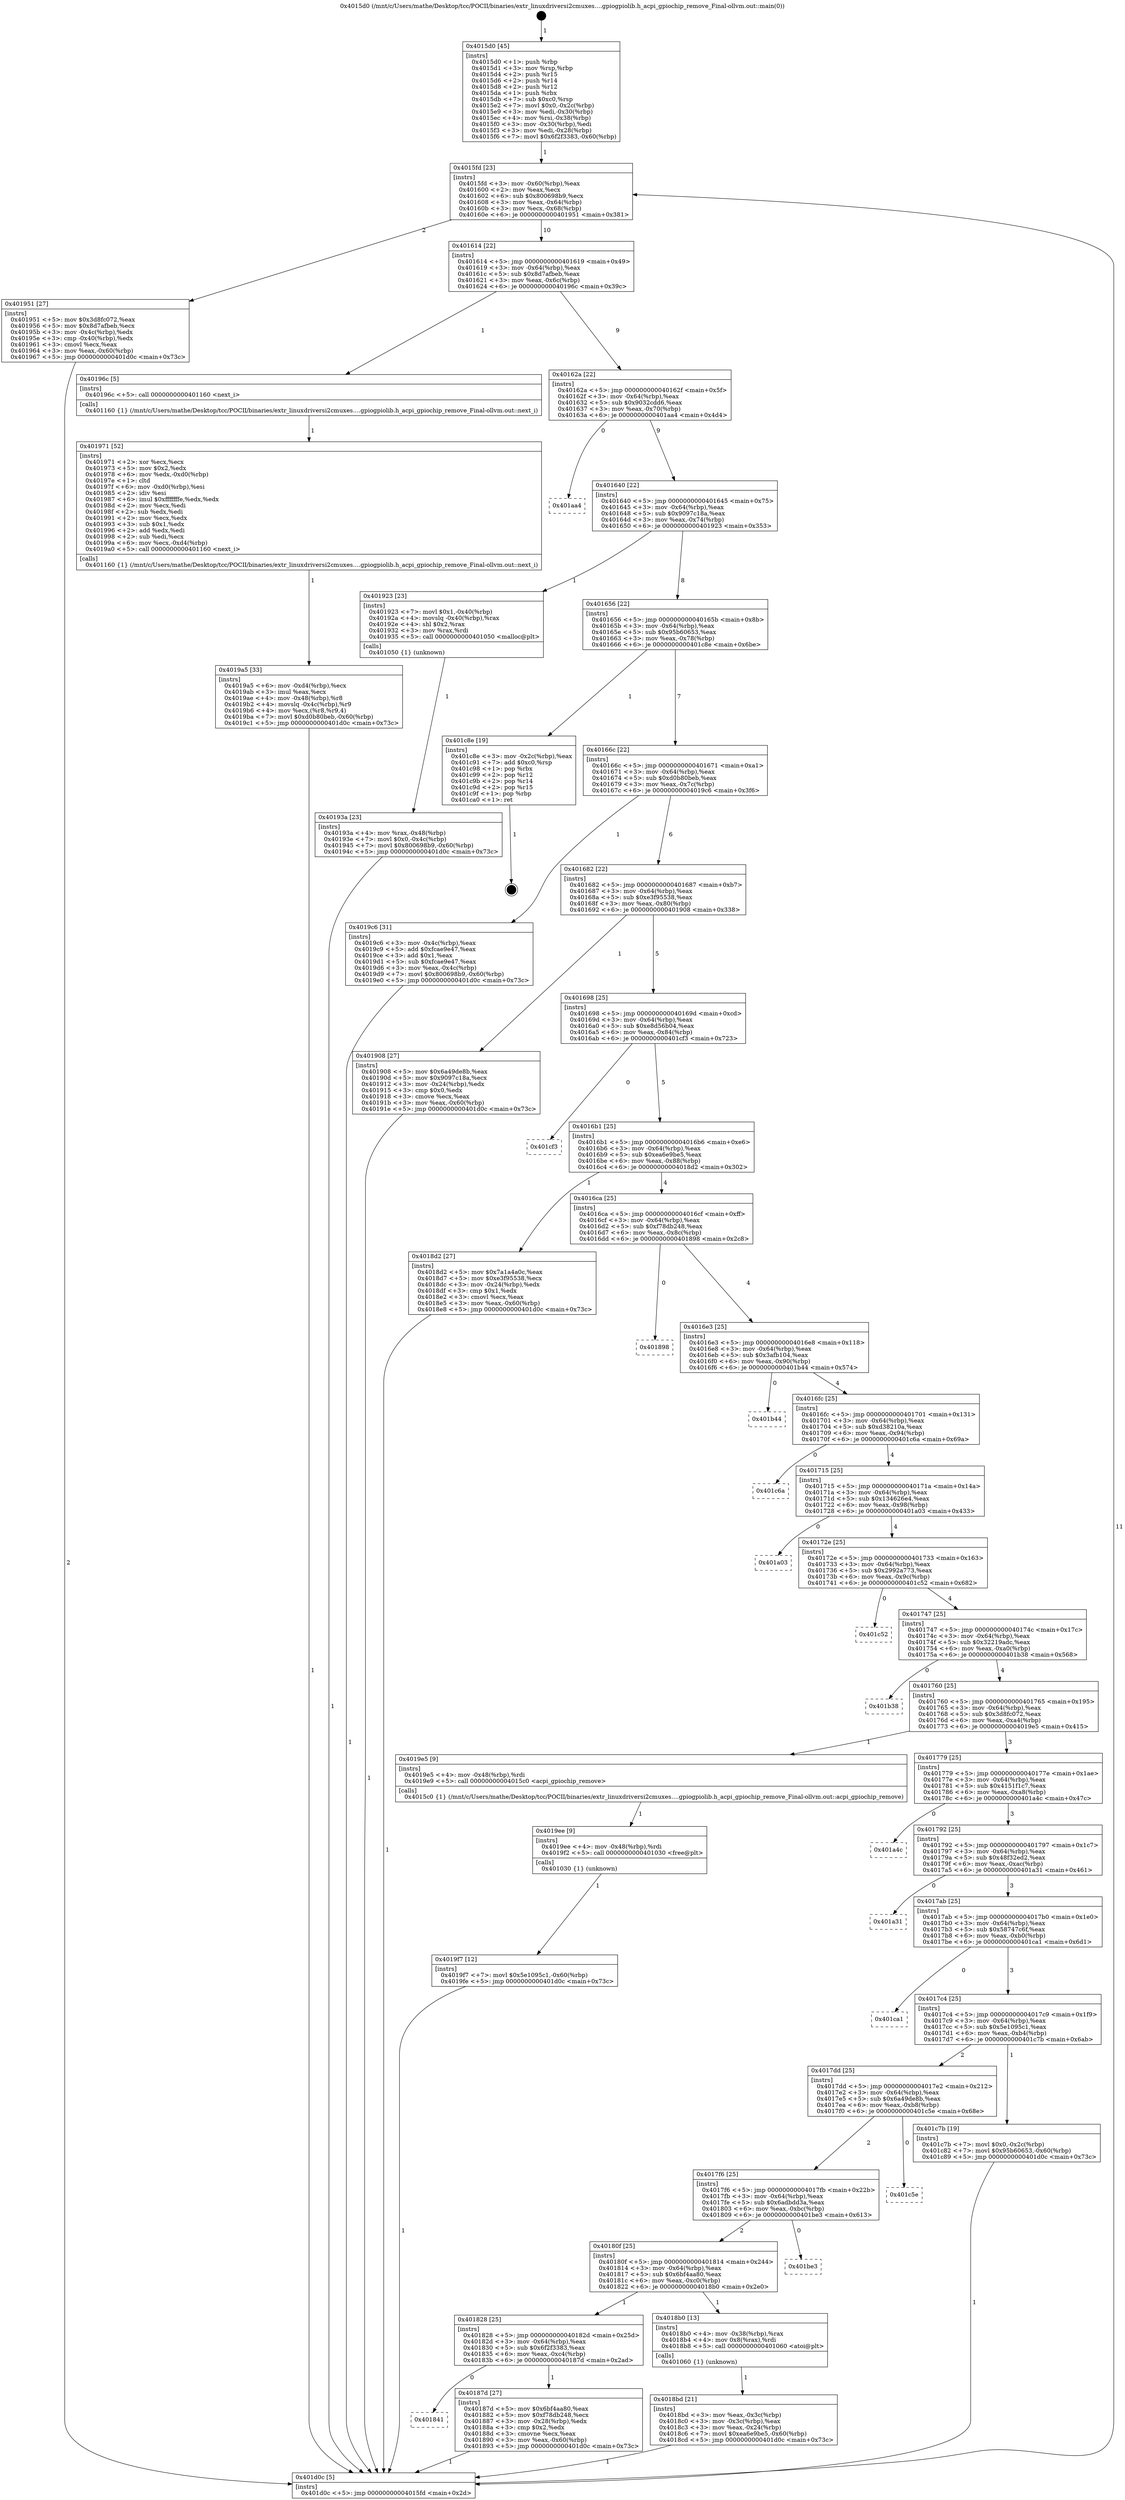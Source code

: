 digraph "0x4015d0" {
  label = "0x4015d0 (/mnt/c/Users/mathe/Desktop/tcc/POCII/binaries/extr_linuxdriversi2cmuxes....gpiogpiolib.h_acpi_gpiochip_remove_Final-ollvm.out::main(0))"
  labelloc = "t"
  node[shape=record]

  Entry [label="",width=0.3,height=0.3,shape=circle,fillcolor=black,style=filled]
  "0x4015fd" [label="{
     0x4015fd [23]\l
     | [instrs]\l
     &nbsp;&nbsp;0x4015fd \<+3\>: mov -0x60(%rbp),%eax\l
     &nbsp;&nbsp;0x401600 \<+2\>: mov %eax,%ecx\l
     &nbsp;&nbsp;0x401602 \<+6\>: sub $0x800698b9,%ecx\l
     &nbsp;&nbsp;0x401608 \<+3\>: mov %eax,-0x64(%rbp)\l
     &nbsp;&nbsp;0x40160b \<+3\>: mov %ecx,-0x68(%rbp)\l
     &nbsp;&nbsp;0x40160e \<+6\>: je 0000000000401951 \<main+0x381\>\l
  }"]
  "0x401951" [label="{
     0x401951 [27]\l
     | [instrs]\l
     &nbsp;&nbsp;0x401951 \<+5\>: mov $0x3d8fc072,%eax\l
     &nbsp;&nbsp;0x401956 \<+5\>: mov $0x8d7afbeb,%ecx\l
     &nbsp;&nbsp;0x40195b \<+3\>: mov -0x4c(%rbp),%edx\l
     &nbsp;&nbsp;0x40195e \<+3\>: cmp -0x40(%rbp),%edx\l
     &nbsp;&nbsp;0x401961 \<+3\>: cmovl %ecx,%eax\l
     &nbsp;&nbsp;0x401964 \<+3\>: mov %eax,-0x60(%rbp)\l
     &nbsp;&nbsp;0x401967 \<+5\>: jmp 0000000000401d0c \<main+0x73c\>\l
  }"]
  "0x401614" [label="{
     0x401614 [22]\l
     | [instrs]\l
     &nbsp;&nbsp;0x401614 \<+5\>: jmp 0000000000401619 \<main+0x49\>\l
     &nbsp;&nbsp;0x401619 \<+3\>: mov -0x64(%rbp),%eax\l
     &nbsp;&nbsp;0x40161c \<+5\>: sub $0x8d7afbeb,%eax\l
     &nbsp;&nbsp;0x401621 \<+3\>: mov %eax,-0x6c(%rbp)\l
     &nbsp;&nbsp;0x401624 \<+6\>: je 000000000040196c \<main+0x39c\>\l
  }"]
  Exit [label="",width=0.3,height=0.3,shape=circle,fillcolor=black,style=filled,peripheries=2]
  "0x40196c" [label="{
     0x40196c [5]\l
     | [instrs]\l
     &nbsp;&nbsp;0x40196c \<+5\>: call 0000000000401160 \<next_i\>\l
     | [calls]\l
     &nbsp;&nbsp;0x401160 \{1\} (/mnt/c/Users/mathe/Desktop/tcc/POCII/binaries/extr_linuxdriversi2cmuxes....gpiogpiolib.h_acpi_gpiochip_remove_Final-ollvm.out::next_i)\l
  }"]
  "0x40162a" [label="{
     0x40162a [22]\l
     | [instrs]\l
     &nbsp;&nbsp;0x40162a \<+5\>: jmp 000000000040162f \<main+0x5f\>\l
     &nbsp;&nbsp;0x40162f \<+3\>: mov -0x64(%rbp),%eax\l
     &nbsp;&nbsp;0x401632 \<+5\>: sub $0x9032cdd6,%eax\l
     &nbsp;&nbsp;0x401637 \<+3\>: mov %eax,-0x70(%rbp)\l
     &nbsp;&nbsp;0x40163a \<+6\>: je 0000000000401aa4 \<main+0x4d4\>\l
  }"]
  "0x4019f7" [label="{
     0x4019f7 [12]\l
     | [instrs]\l
     &nbsp;&nbsp;0x4019f7 \<+7\>: movl $0x5e1095c1,-0x60(%rbp)\l
     &nbsp;&nbsp;0x4019fe \<+5\>: jmp 0000000000401d0c \<main+0x73c\>\l
  }"]
  "0x401aa4" [label="{
     0x401aa4\l
  }", style=dashed]
  "0x401640" [label="{
     0x401640 [22]\l
     | [instrs]\l
     &nbsp;&nbsp;0x401640 \<+5\>: jmp 0000000000401645 \<main+0x75\>\l
     &nbsp;&nbsp;0x401645 \<+3\>: mov -0x64(%rbp),%eax\l
     &nbsp;&nbsp;0x401648 \<+5\>: sub $0x9097c18a,%eax\l
     &nbsp;&nbsp;0x40164d \<+3\>: mov %eax,-0x74(%rbp)\l
     &nbsp;&nbsp;0x401650 \<+6\>: je 0000000000401923 \<main+0x353\>\l
  }"]
  "0x4019ee" [label="{
     0x4019ee [9]\l
     | [instrs]\l
     &nbsp;&nbsp;0x4019ee \<+4\>: mov -0x48(%rbp),%rdi\l
     &nbsp;&nbsp;0x4019f2 \<+5\>: call 0000000000401030 \<free@plt\>\l
     | [calls]\l
     &nbsp;&nbsp;0x401030 \{1\} (unknown)\l
  }"]
  "0x401923" [label="{
     0x401923 [23]\l
     | [instrs]\l
     &nbsp;&nbsp;0x401923 \<+7\>: movl $0x1,-0x40(%rbp)\l
     &nbsp;&nbsp;0x40192a \<+4\>: movslq -0x40(%rbp),%rax\l
     &nbsp;&nbsp;0x40192e \<+4\>: shl $0x2,%rax\l
     &nbsp;&nbsp;0x401932 \<+3\>: mov %rax,%rdi\l
     &nbsp;&nbsp;0x401935 \<+5\>: call 0000000000401050 \<malloc@plt\>\l
     | [calls]\l
     &nbsp;&nbsp;0x401050 \{1\} (unknown)\l
  }"]
  "0x401656" [label="{
     0x401656 [22]\l
     | [instrs]\l
     &nbsp;&nbsp;0x401656 \<+5\>: jmp 000000000040165b \<main+0x8b\>\l
     &nbsp;&nbsp;0x40165b \<+3\>: mov -0x64(%rbp),%eax\l
     &nbsp;&nbsp;0x40165e \<+5\>: sub $0x95b60653,%eax\l
     &nbsp;&nbsp;0x401663 \<+3\>: mov %eax,-0x78(%rbp)\l
     &nbsp;&nbsp;0x401666 \<+6\>: je 0000000000401c8e \<main+0x6be\>\l
  }"]
  "0x4019a5" [label="{
     0x4019a5 [33]\l
     | [instrs]\l
     &nbsp;&nbsp;0x4019a5 \<+6\>: mov -0xd4(%rbp),%ecx\l
     &nbsp;&nbsp;0x4019ab \<+3\>: imul %eax,%ecx\l
     &nbsp;&nbsp;0x4019ae \<+4\>: mov -0x48(%rbp),%r8\l
     &nbsp;&nbsp;0x4019b2 \<+4\>: movslq -0x4c(%rbp),%r9\l
     &nbsp;&nbsp;0x4019b6 \<+4\>: mov %ecx,(%r8,%r9,4)\l
     &nbsp;&nbsp;0x4019ba \<+7\>: movl $0xd0b80beb,-0x60(%rbp)\l
     &nbsp;&nbsp;0x4019c1 \<+5\>: jmp 0000000000401d0c \<main+0x73c\>\l
  }"]
  "0x401c8e" [label="{
     0x401c8e [19]\l
     | [instrs]\l
     &nbsp;&nbsp;0x401c8e \<+3\>: mov -0x2c(%rbp),%eax\l
     &nbsp;&nbsp;0x401c91 \<+7\>: add $0xc0,%rsp\l
     &nbsp;&nbsp;0x401c98 \<+1\>: pop %rbx\l
     &nbsp;&nbsp;0x401c99 \<+2\>: pop %r12\l
     &nbsp;&nbsp;0x401c9b \<+2\>: pop %r14\l
     &nbsp;&nbsp;0x401c9d \<+2\>: pop %r15\l
     &nbsp;&nbsp;0x401c9f \<+1\>: pop %rbp\l
     &nbsp;&nbsp;0x401ca0 \<+1\>: ret\l
  }"]
  "0x40166c" [label="{
     0x40166c [22]\l
     | [instrs]\l
     &nbsp;&nbsp;0x40166c \<+5\>: jmp 0000000000401671 \<main+0xa1\>\l
     &nbsp;&nbsp;0x401671 \<+3\>: mov -0x64(%rbp),%eax\l
     &nbsp;&nbsp;0x401674 \<+5\>: sub $0xd0b80beb,%eax\l
     &nbsp;&nbsp;0x401679 \<+3\>: mov %eax,-0x7c(%rbp)\l
     &nbsp;&nbsp;0x40167c \<+6\>: je 00000000004019c6 \<main+0x3f6\>\l
  }"]
  "0x401971" [label="{
     0x401971 [52]\l
     | [instrs]\l
     &nbsp;&nbsp;0x401971 \<+2\>: xor %ecx,%ecx\l
     &nbsp;&nbsp;0x401973 \<+5\>: mov $0x2,%edx\l
     &nbsp;&nbsp;0x401978 \<+6\>: mov %edx,-0xd0(%rbp)\l
     &nbsp;&nbsp;0x40197e \<+1\>: cltd\l
     &nbsp;&nbsp;0x40197f \<+6\>: mov -0xd0(%rbp),%esi\l
     &nbsp;&nbsp;0x401985 \<+2\>: idiv %esi\l
     &nbsp;&nbsp;0x401987 \<+6\>: imul $0xfffffffe,%edx,%edx\l
     &nbsp;&nbsp;0x40198d \<+2\>: mov %ecx,%edi\l
     &nbsp;&nbsp;0x40198f \<+2\>: sub %edx,%edi\l
     &nbsp;&nbsp;0x401991 \<+2\>: mov %ecx,%edx\l
     &nbsp;&nbsp;0x401993 \<+3\>: sub $0x1,%edx\l
     &nbsp;&nbsp;0x401996 \<+2\>: add %edx,%edi\l
     &nbsp;&nbsp;0x401998 \<+2\>: sub %edi,%ecx\l
     &nbsp;&nbsp;0x40199a \<+6\>: mov %ecx,-0xd4(%rbp)\l
     &nbsp;&nbsp;0x4019a0 \<+5\>: call 0000000000401160 \<next_i\>\l
     | [calls]\l
     &nbsp;&nbsp;0x401160 \{1\} (/mnt/c/Users/mathe/Desktop/tcc/POCII/binaries/extr_linuxdriversi2cmuxes....gpiogpiolib.h_acpi_gpiochip_remove_Final-ollvm.out::next_i)\l
  }"]
  "0x4019c6" [label="{
     0x4019c6 [31]\l
     | [instrs]\l
     &nbsp;&nbsp;0x4019c6 \<+3\>: mov -0x4c(%rbp),%eax\l
     &nbsp;&nbsp;0x4019c9 \<+5\>: add $0xfcae9e47,%eax\l
     &nbsp;&nbsp;0x4019ce \<+3\>: add $0x1,%eax\l
     &nbsp;&nbsp;0x4019d1 \<+5\>: sub $0xfcae9e47,%eax\l
     &nbsp;&nbsp;0x4019d6 \<+3\>: mov %eax,-0x4c(%rbp)\l
     &nbsp;&nbsp;0x4019d9 \<+7\>: movl $0x800698b9,-0x60(%rbp)\l
     &nbsp;&nbsp;0x4019e0 \<+5\>: jmp 0000000000401d0c \<main+0x73c\>\l
  }"]
  "0x401682" [label="{
     0x401682 [22]\l
     | [instrs]\l
     &nbsp;&nbsp;0x401682 \<+5\>: jmp 0000000000401687 \<main+0xb7\>\l
     &nbsp;&nbsp;0x401687 \<+3\>: mov -0x64(%rbp),%eax\l
     &nbsp;&nbsp;0x40168a \<+5\>: sub $0xe3f95538,%eax\l
     &nbsp;&nbsp;0x40168f \<+3\>: mov %eax,-0x80(%rbp)\l
     &nbsp;&nbsp;0x401692 \<+6\>: je 0000000000401908 \<main+0x338\>\l
  }"]
  "0x40193a" [label="{
     0x40193a [23]\l
     | [instrs]\l
     &nbsp;&nbsp;0x40193a \<+4\>: mov %rax,-0x48(%rbp)\l
     &nbsp;&nbsp;0x40193e \<+7\>: movl $0x0,-0x4c(%rbp)\l
     &nbsp;&nbsp;0x401945 \<+7\>: movl $0x800698b9,-0x60(%rbp)\l
     &nbsp;&nbsp;0x40194c \<+5\>: jmp 0000000000401d0c \<main+0x73c\>\l
  }"]
  "0x401908" [label="{
     0x401908 [27]\l
     | [instrs]\l
     &nbsp;&nbsp;0x401908 \<+5\>: mov $0x6a49de8b,%eax\l
     &nbsp;&nbsp;0x40190d \<+5\>: mov $0x9097c18a,%ecx\l
     &nbsp;&nbsp;0x401912 \<+3\>: mov -0x24(%rbp),%edx\l
     &nbsp;&nbsp;0x401915 \<+3\>: cmp $0x0,%edx\l
     &nbsp;&nbsp;0x401918 \<+3\>: cmove %ecx,%eax\l
     &nbsp;&nbsp;0x40191b \<+3\>: mov %eax,-0x60(%rbp)\l
     &nbsp;&nbsp;0x40191e \<+5\>: jmp 0000000000401d0c \<main+0x73c\>\l
  }"]
  "0x401698" [label="{
     0x401698 [25]\l
     | [instrs]\l
     &nbsp;&nbsp;0x401698 \<+5\>: jmp 000000000040169d \<main+0xcd\>\l
     &nbsp;&nbsp;0x40169d \<+3\>: mov -0x64(%rbp),%eax\l
     &nbsp;&nbsp;0x4016a0 \<+5\>: sub $0xe8d56b04,%eax\l
     &nbsp;&nbsp;0x4016a5 \<+6\>: mov %eax,-0x84(%rbp)\l
     &nbsp;&nbsp;0x4016ab \<+6\>: je 0000000000401cf3 \<main+0x723\>\l
  }"]
  "0x4018bd" [label="{
     0x4018bd [21]\l
     | [instrs]\l
     &nbsp;&nbsp;0x4018bd \<+3\>: mov %eax,-0x3c(%rbp)\l
     &nbsp;&nbsp;0x4018c0 \<+3\>: mov -0x3c(%rbp),%eax\l
     &nbsp;&nbsp;0x4018c3 \<+3\>: mov %eax,-0x24(%rbp)\l
     &nbsp;&nbsp;0x4018c6 \<+7\>: movl $0xea6e9be5,-0x60(%rbp)\l
     &nbsp;&nbsp;0x4018cd \<+5\>: jmp 0000000000401d0c \<main+0x73c\>\l
  }"]
  "0x401cf3" [label="{
     0x401cf3\l
  }", style=dashed]
  "0x4016b1" [label="{
     0x4016b1 [25]\l
     | [instrs]\l
     &nbsp;&nbsp;0x4016b1 \<+5\>: jmp 00000000004016b6 \<main+0xe6\>\l
     &nbsp;&nbsp;0x4016b6 \<+3\>: mov -0x64(%rbp),%eax\l
     &nbsp;&nbsp;0x4016b9 \<+5\>: sub $0xea6e9be5,%eax\l
     &nbsp;&nbsp;0x4016be \<+6\>: mov %eax,-0x88(%rbp)\l
     &nbsp;&nbsp;0x4016c4 \<+6\>: je 00000000004018d2 \<main+0x302\>\l
  }"]
  "0x4015d0" [label="{
     0x4015d0 [45]\l
     | [instrs]\l
     &nbsp;&nbsp;0x4015d0 \<+1\>: push %rbp\l
     &nbsp;&nbsp;0x4015d1 \<+3\>: mov %rsp,%rbp\l
     &nbsp;&nbsp;0x4015d4 \<+2\>: push %r15\l
     &nbsp;&nbsp;0x4015d6 \<+2\>: push %r14\l
     &nbsp;&nbsp;0x4015d8 \<+2\>: push %r12\l
     &nbsp;&nbsp;0x4015da \<+1\>: push %rbx\l
     &nbsp;&nbsp;0x4015db \<+7\>: sub $0xc0,%rsp\l
     &nbsp;&nbsp;0x4015e2 \<+7\>: movl $0x0,-0x2c(%rbp)\l
     &nbsp;&nbsp;0x4015e9 \<+3\>: mov %edi,-0x30(%rbp)\l
     &nbsp;&nbsp;0x4015ec \<+4\>: mov %rsi,-0x38(%rbp)\l
     &nbsp;&nbsp;0x4015f0 \<+3\>: mov -0x30(%rbp),%edi\l
     &nbsp;&nbsp;0x4015f3 \<+3\>: mov %edi,-0x28(%rbp)\l
     &nbsp;&nbsp;0x4015f6 \<+7\>: movl $0x6f2f3383,-0x60(%rbp)\l
  }"]
  "0x4018d2" [label="{
     0x4018d2 [27]\l
     | [instrs]\l
     &nbsp;&nbsp;0x4018d2 \<+5\>: mov $0x7a1a4a0c,%eax\l
     &nbsp;&nbsp;0x4018d7 \<+5\>: mov $0xe3f95538,%ecx\l
     &nbsp;&nbsp;0x4018dc \<+3\>: mov -0x24(%rbp),%edx\l
     &nbsp;&nbsp;0x4018df \<+3\>: cmp $0x1,%edx\l
     &nbsp;&nbsp;0x4018e2 \<+3\>: cmovl %ecx,%eax\l
     &nbsp;&nbsp;0x4018e5 \<+3\>: mov %eax,-0x60(%rbp)\l
     &nbsp;&nbsp;0x4018e8 \<+5\>: jmp 0000000000401d0c \<main+0x73c\>\l
  }"]
  "0x4016ca" [label="{
     0x4016ca [25]\l
     | [instrs]\l
     &nbsp;&nbsp;0x4016ca \<+5\>: jmp 00000000004016cf \<main+0xff\>\l
     &nbsp;&nbsp;0x4016cf \<+3\>: mov -0x64(%rbp),%eax\l
     &nbsp;&nbsp;0x4016d2 \<+5\>: sub $0xf78db248,%eax\l
     &nbsp;&nbsp;0x4016d7 \<+6\>: mov %eax,-0x8c(%rbp)\l
     &nbsp;&nbsp;0x4016dd \<+6\>: je 0000000000401898 \<main+0x2c8\>\l
  }"]
  "0x401d0c" [label="{
     0x401d0c [5]\l
     | [instrs]\l
     &nbsp;&nbsp;0x401d0c \<+5\>: jmp 00000000004015fd \<main+0x2d\>\l
  }"]
  "0x401898" [label="{
     0x401898\l
  }", style=dashed]
  "0x4016e3" [label="{
     0x4016e3 [25]\l
     | [instrs]\l
     &nbsp;&nbsp;0x4016e3 \<+5\>: jmp 00000000004016e8 \<main+0x118\>\l
     &nbsp;&nbsp;0x4016e8 \<+3\>: mov -0x64(%rbp),%eax\l
     &nbsp;&nbsp;0x4016eb \<+5\>: sub $0x3afb104,%eax\l
     &nbsp;&nbsp;0x4016f0 \<+6\>: mov %eax,-0x90(%rbp)\l
     &nbsp;&nbsp;0x4016f6 \<+6\>: je 0000000000401b44 \<main+0x574\>\l
  }"]
  "0x401841" [label="{
     0x401841\l
  }", style=dashed]
  "0x401b44" [label="{
     0x401b44\l
  }", style=dashed]
  "0x4016fc" [label="{
     0x4016fc [25]\l
     | [instrs]\l
     &nbsp;&nbsp;0x4016fc \<+5\>: jmp 0000000000401701 \<main+0x131\>\l
     &nbsp;&nbsp;0x401701 \<+3\>: mov -0x64(%rbp),%eax\l
     &nbsp;&nbsp;0x401704 \<+5\>: sub $0xd38210a,%eax\l
     &nbsp;&nbsp;0x401709 \<+6\>: mov %eax,-0x94(%rbp)\l
     &nbsp;&nbsp;0x40170f \<+6\>: je 0000000000401c6a \<main+0x69a\>\l
  }"]
  "0x40187d" [label="{
     0x40187d [27]\l
     | [instrs]\l
     &nbsp;&nbsp;0x40187d \<+5\>: mov $0x6bf4aa80,%eax\l
     &nbsp;&nbsp;0x401882 \<+5\>: mov $0xf78db248,%ecx\l
     &nbsp;&nbsp;0x401887 \<+3\>: mov -0x28(%rbp),%edx\l
     &nbsp;&nbsp;0x40188a \<+3\>: cmp $0x2,%edx\l
     &nbsp;&nbsp;0x40188d \<+3\>: cmovne %ecx,%eax\l
     &nbsp;&nbsp;0x401890 \<+3\>: mov %eax,-0x60(%rbp)\l
     &nbsp;&nbsp;0x401893 \<+5\>: jmp 0000000000401d0c \<main+0x73c\>\l
  }"]
  "0x401c6a" [label="{
     0x401c6a\l
  }", style=dashed]
  "0x401715" [label="{
     0x401715 [25]\l
     | [instrs]\l
     &nbsp;&nbsp;0x401715 \<+5\>: jmp 000000000040171a \<main+0x14a\>\l
     &nbsp;&nbsp;0x40171a \<+3\>: mov -0x64(%rbp),%eax\l
     &nbsp;&nbsp;0x40171d \<+5\>: sub $0x134626e4,%eax\l
     &nbsp;&nbsp;0x401722 \<+6\>: mov %eax,-0x98(%rbp)\l
     &nbsp;&nbsp;0x401728 \<+6\>: je 0000000000401a03 \<main+0x433\>\l
  }"]
  "0x401828" [label="{
     0x401828 [25]\l
     | [instrs]\l
     &nbsp;&nbsp;0x401828 \<+5\>: jmp 000000000040182d \<main+0x25d\>\l
     &nbsp;&nbsp;0x40182d \<+3\>: mov -0x64(%rbp),%eax\l
     &nbsp;&nbsp;0x401830 \<+5\>: sub $0x6f2f3383,%eax\l
     &nbsp;&nbsp;0x401835 \<+6\>: mov %eax,-0xc4(%rbp)\l
     &nbsp;&nbsp;0x40183b \<+6\>: je 000000000040187d \<main+0x2ad\>\l
  }"]
  "0x401a03" [label="{
     0x401a03\l
  }", style=dashed]
  "0x40172e" [label="{
     0x40172e [25]\l
     | [instrs]\l
     &nbsp;&nbsp;0x40172e \<+5\>: jmp 0000000000401733 \<main+0x163\>\l
     &nbsp;&nbsp;0x401733 \<+3\>: mov -0x64(%rbp),%eax\l
     &nbsp;&nbsp;0x401736 \<+5\>: sub $0x2992a773,%eax\l
     &nbsp;&nbsp;0x40173b \<+6\>: mov %eax,-0x9c(%rbp)\l
     &nbsp;&nbsp;0x401741 \<+6\>: je 0000000000401c52 \<main+0x682\>\l
  }"]
  "0x4018b0" [label="{
     0x4018b0 [13]\l
     | [instrs]\l
     &nbsp;&nbsp;0x4018b0 \<+4\>: mov -0x38(%rbp),%rax\l
     &nbsp;&nbsp;0x4018b4 \<+4\>: mov 0x8(%rax),%rdi\l
     &nbsp;&nbsp;0x4018b8 \<+5\>: call 0000000000401060 \<atoi@plt\>\l
     | [calls]\l
     &nbsp;&nbsp;0x401060 \{1\} (unknown)\l
  }"]
  "0x401c52" [label="{
     0x401c52\l
  }", style=dashed]
  "0x401747" [label="{
     0x401747 [25]\l
     | [instrs]\l
     &nbsp;&nbsp;0x401747 \<+5\>: jmp 000000000040174c \<main+0x17c\>\l
     &nbsp;&nbsp;0x40174c \<+3\>: mov -0x64(%rbp),%eax\l
     &nbsp;&nbsp;0x40174f \<+5\>: sub $0x32219adc,%eax\l
     &nbsp;&nbsp;0x401754 \<+6\>: mov %eax,-0xa0(%rbp)\l
     &nbsp;&nbsp;0x40175a \<+6\>: je 0000000000401b38 \<main+0x568\>\l
  }"]
  "0x40180f" [label="{
     0x40180f [25]\l
     | [instrs]\l
     &nbsp;&nbsp;0x40180f \<+5\>: jmp 0000000000401814 \<main+0x244\>\l
     &nbsp;&nbsp;0x401814 \<+3\>: mov -0x64(%rbp),%eax\l
     &nbsp;&nbsp;0x401817 \<+5\>: sub $0x6bf4aa80,%eax\l
     &nbsp;&nbsp;0x40181c \<+6\>: mov %eax,-0xc0(%rbp)\l
     &nbsp;&nbsp;0x401822 \<+6\>: je 00000000004018b0 \<main+0x2e0\>\l
  }"]
  "0x401b38" [label="{
     0x401b38\l
  }", style=dashed]
  "0x401760" [label="{
     0x401760 [25]\l
     | [instrs]\l
     &nbsp;&nbsp;0x401760 \<+5\>: jmp 0000000000401765 \<main+0x195\>\l
     &nbsp;&nbsp;0x401765 \<+3\>: mov -0x64(%rbp),%eax\l
     &nbsp;&nbsp;0x401768 \<+5\>: sub $0x3d8fc072,%eax\l
     &nbsp;&nbsp;0x40176d \<+6\>: mov %eax,-0xa4(%rbp)\l
     &nbsp;&nbsp;0x401773 \<+6\>: je 00000000004019e5 \<main+0x415\>\l
  }"]
  "0x401be3" [label="{
     0x401be3\l
  }", style=dashed]
  "0x4019e5" [label="{
     0x4019e5 [9]\l
     | [instrs]\l
     &nbsp;&nbsp;0x4019e5 \<+4\>: mov -0x48(%rbp),%rdi\l
     &nbsp;&nbsp;0x4019e9 \<+5\>: call 00000000004015c0 \<acpi_gpiochip_remove\>\l
     | [calls]\l
     &nbsp;&nbsp;0x4015c0 \{1\} (/mnt/c/Users/mathe/Desktop/tcc/POCII/binaries/extr_linuxdriversi2cmuxes....gpiogpiolib.h_acpi_gpiochip_remove_Final-ollvm.out::acpi_gpiochip_remove)\l
  }"]
  "0x401779" [label="{
     0x401779 [25]\l
     | [instrs]\l
     &nbsp;&nbsp;0x401779 \<+5\>: jmp 000000000040177e \<main+0x1ae\>\l
     &nbsp;&nbsp;0x40177e \<+3\>: mov -0x64(%rbp),%eax\l
     &nbsp;&nbsp;0x401781 \<+5\>: sub $0x4151f1c7,%eax\l
     &nbsp;&nbsp;0x401786 \<+6\>: mov %eax,-0xa8(%rbp)\l
     &nbsp;&nbsp;0x40178c \<+6\>: je 0000000000401a4c \<main+0x47c\>\l
  }"]
  "0x4017f6" [label="{
     0x4017f6 [25]\l
     | [instrs]\l
     &nbsp;&nbsp;0x4017f6 \<+5\>: jmp 00000000004017fb \<main+0x22b\>\l
     &nbsp;&nbsp;0x4017fb \<+3\>: mov -0x64(%rbp),%eax\l
     &nbsp;&nbsp;0x4017fe \<+5\>: sub $0x6adbdd3a,%eax\l
     &nbsp;&nbsp;0x401803 \<+6\>: mov %eax,-0xbc(%rbp)\l
     &nbsp;&nbsp;0x401809 \<+6\>: je 0000000000401be3 \<main+0x613\>\l
  }"]
  "0x401a4c" [label="{
     0x401a4c\l
  }", style=dashed]
  "0x401792" [label="{
     0x401792 [25]\l
     | [instrs]\l
     &nbsp;&nbsp;0x401792 \<+5\>: jmp 0000000000401797 \<main+0x1c7\>\l
     &nbsp;&nbsp;0x401797 \<+3\>: mov -0x64(%rbp),%eax\l
     &nbsp;&nbsp;0x40179a \<+5\>: sub $0x48f32ed2,%eax\l
     &nbsp;&nbsp;0x40179f \<+6\>: mov %eax,-0xac(%rbp)\l
     &nbsp;&nbsp;0x4017a5 \<+6\>: je 0000000000401a31 \<main+0x461\>\l
  }"]
  "0x401c5e" [label="{
     0x401c5e\l
  }", style=dashed]
  "0x401a31" [label="{
     0x401a31\l
  }", style=dashed]
  "0x4017ab" [label="{
     0x4017ab [25]\l
     | [instrs]\l
     &nbsp;&nbsp;0x4017ab \<+5\>: jmp 00000000004017b0 \<main+0x1e0\>\l
     &nbsp;&nbsp;0x4017b0 \<+3\>: mov -0x64(%rbp),%eax\l
     &nbsp;&nbsp;0x4017b3 \<+5\>: sub $0x58747c6f,%eax\l
     &nbsp;&nbsp;0x4017b8 \<+6\>: mov %eax,-0xb0(%rbp)\l
     &nbsp;&nbsp;0x4017be \<+6\>: je 0000000000401ca1 \<main+0x6d1\>\l
  }"]
  "0x4017dd" [label="{
     0x4017dd [25]\l
     | [instrs]\l
     &nbsp;&nbsp;0x4017dd \<+5\>: jmp 00000000004017e2 \<main+0x212\>\l
     &nbsp;&nbsp;0x4017e2 \<+3\>: mov -0x64(%rbp),%eax\l
     &nbsp;&nbsp;0x4017e5 \<+5\>: sub $0x6a49de8b,%eax\l
     &nbsp;&nbsp;0x4017ea \<+6\>: mov %eax,-0xb8(%rbp)\l
     &nbsp;&nbsp;0x4017f0 \<+6\>: je 0000000000401c5e \<main+0x68e\>\l
  }"]
  "0x401ca1" [label="{
     0x401ca1\l
  }", style=dashed]
  "0x4017c4" [label="{
     0x4017c4 [25]\l
     | [instrs]\l
     &nbsp;&nbsp;0x4017c4 \<+5\>: jmp 00000000004017c9 \<main+0x1f9\>\l
     &nbsp;&nbsp;0x4017c9 \<+3\>: mov -0x64(%rbp),%eax\l
     &nbsp;&nbsp;0x4017cc \<+5\>: sub $0x5e1095c1,%eax\l
     &nbsp;&nbsp;0x4017d1 \<+6\>: mov %eax,-0xb4(%rbp)\l
     &nbsp;&nbsp;0x4017d7 \<+6\>: je 0000000000401c7b \<main+0x6ab\>\l
  }"]
  "0x401c7b" [label="{
     0x401c7b [19]\l
     | [instrs]\l
     &nbsp;&nbsp;0x401c7b \<+7\>: movl $0x0,-0x2c(%rbp)\l
     &nbsp;&nbsp;0x401c82 \<+7\>: movl $0x95b60653,-0x60(%rbp)\l
     &nbsp;&nbsp;0x401c89 \<+5\>: jmp 0000000000401d0c \<main+0x73c\>\l
  }"]
  Entry -> "0x4015d0" [label=" 1"]
  "0x4015fd" -> "0x401951" [label=" 2"]
  "0x4015fd" -> "0x401614" [label=" 10"]
  "0x401c8e" -> Exit [label=" 1"]
  "0x401614" -> "0x40196c" [label=" 1"]
  "0x401614" -> "0x40162a" [label=" 9"]
  "0x401c7b" -> "0x401d0c" [label=" 1"]
  "0x40162a" -> "0x401aa4" [label=" 0"]
  "0x40162a" -> "0x401640" [label=" 9"]
  "0x4019f7" -> "0x401d0c" [label=" 1"]
  "0x401640" -> "0x401923" [label=" 1"]
  "0x401640" -> "0x401656" [label=" 8"]
  "0x4019ee" -> "0x4019f7" [label=" 1"]
  "0x401656" -> "0x401c8e" [label=" 1"]
  "0x401656" -> "0x40166c" [label=" 7"]
  "0x4019e5" -> "0x4019ee" [label=" 1"]
  "0x40166c" -> "0x4019c6" [label=" 1"]
  "0x40166c" -> "0x401682" [label=" 6"]
  "0x4019c6" -> "0x401d0c" [label=" 1"]
  "0x401682" -> "0x401908" [label=" 1"]
  "0x401682" -> "0x401698" [label=" 5"]
  "0x4019a5" -> "0x401d0c" [label=" 1"]
  "0x401698" -> "0x401cf3" [label=" 0"]
  "0x401698" -> "0x4016b1" [label=" 5"]
  "0x401971" -> "0x4019a5" [label=" 1"]
  "0x4016b1" -> "0x4018d2" [label=" 1"]
  "0x4016b1" -> "0x4016ca" [label=" 4"]
  "0x40196c" -> "0x401971" [label=" 1"]
  "0x4016ca" -> "0x401898" [label=" 0"]
  "0x4016ca" -> "0x4016e3" [label=" 4"]
  "0x401951" -> "0x401d0c" [label=" 2"]
  "0x4016e3" -> "0x401b44" [label=" 0"]
  "0x4016e3" -> "0x4016fc" [label=" 4"]
  "0x40193a" -> "0x401d0c" [label=" 1"]
  "0x4016fc" -> "0x401c6a" [label=" 0"]
  "0x4016fc" -> "0x401715" [label=" 4"]
  "0x401923" -> "0x40193a" [label=" 1"]
  "0x401715" -> "0x401a03" [label=" 0"]
  "0x401715" -> "0x40172e" [label=" 4"]
  "0x4018d2" -> "0x401d0c" [label=" 1"]
  "0x40172e" -> "0x401c52" [label=" 0"]
  "0x40172e" -> "0x401747" [label=" 4"]
  "0x4018bd" -> "0x401d0c" [label=" 1"]
  "0x401747" -> "0x401b38" [label=" 0"]
  "0x401747" -> "0x401760" [label=" 4"]
  "0x401d0c" -> "0x4015fd" [label=" 11"]
  "0x401760" -> "0x4019e5" [label=" 1"]
  "0x401760" -> "0x401779" [label=" 3"]
  "0x4015d0" -> "0x4015fd" [label=" 1"]
  "0x401779" -> "0x401a4c" [label=" 0"]
  "0x401779" -> "0x401792" [label=" 3"]
  "0x401828" -> "0x401841" [label=" 0"]
  "0x401792" -> "0x401a31" [label=" 0"]
  "0x401792" -> "0x4017ab" [label=" 3"]
  "0x401828" -> "0x40187d" [label=" 1"]
  "0x4017ab" -> "0x401ca1" [label=" 0"]
  "0x4017ab" -> "0x4017c4" [label=" 3"]
  "0x40180f" -> "0x401828" [label=" 1"]
  "0x4017c4" -> "0x401c7b" [label=" 1"]
  "0x4017c4" -> "0x4017dd" [label=" 2"]
  "0x401908" -> "0x401d0c" [label=" 1"]
  "0x4017dd" -> "0x401c5e" [label=" 0"]
  "0x4017dd" -> "0x4017f6" [label=" 2"]
  "0x40187d" -> "0x401d0c" [label=" 1"]
  "0x4017f6" -> "0x401be3" [label=" 0"]
  "0x4017f6" -> "0x40180f" [label=" 2"]
  "0x4018b0" -> "0x4018bd" [label=" 1"]
  "0x40180f" -> "0x4018b0" [label=" 1"]
}
